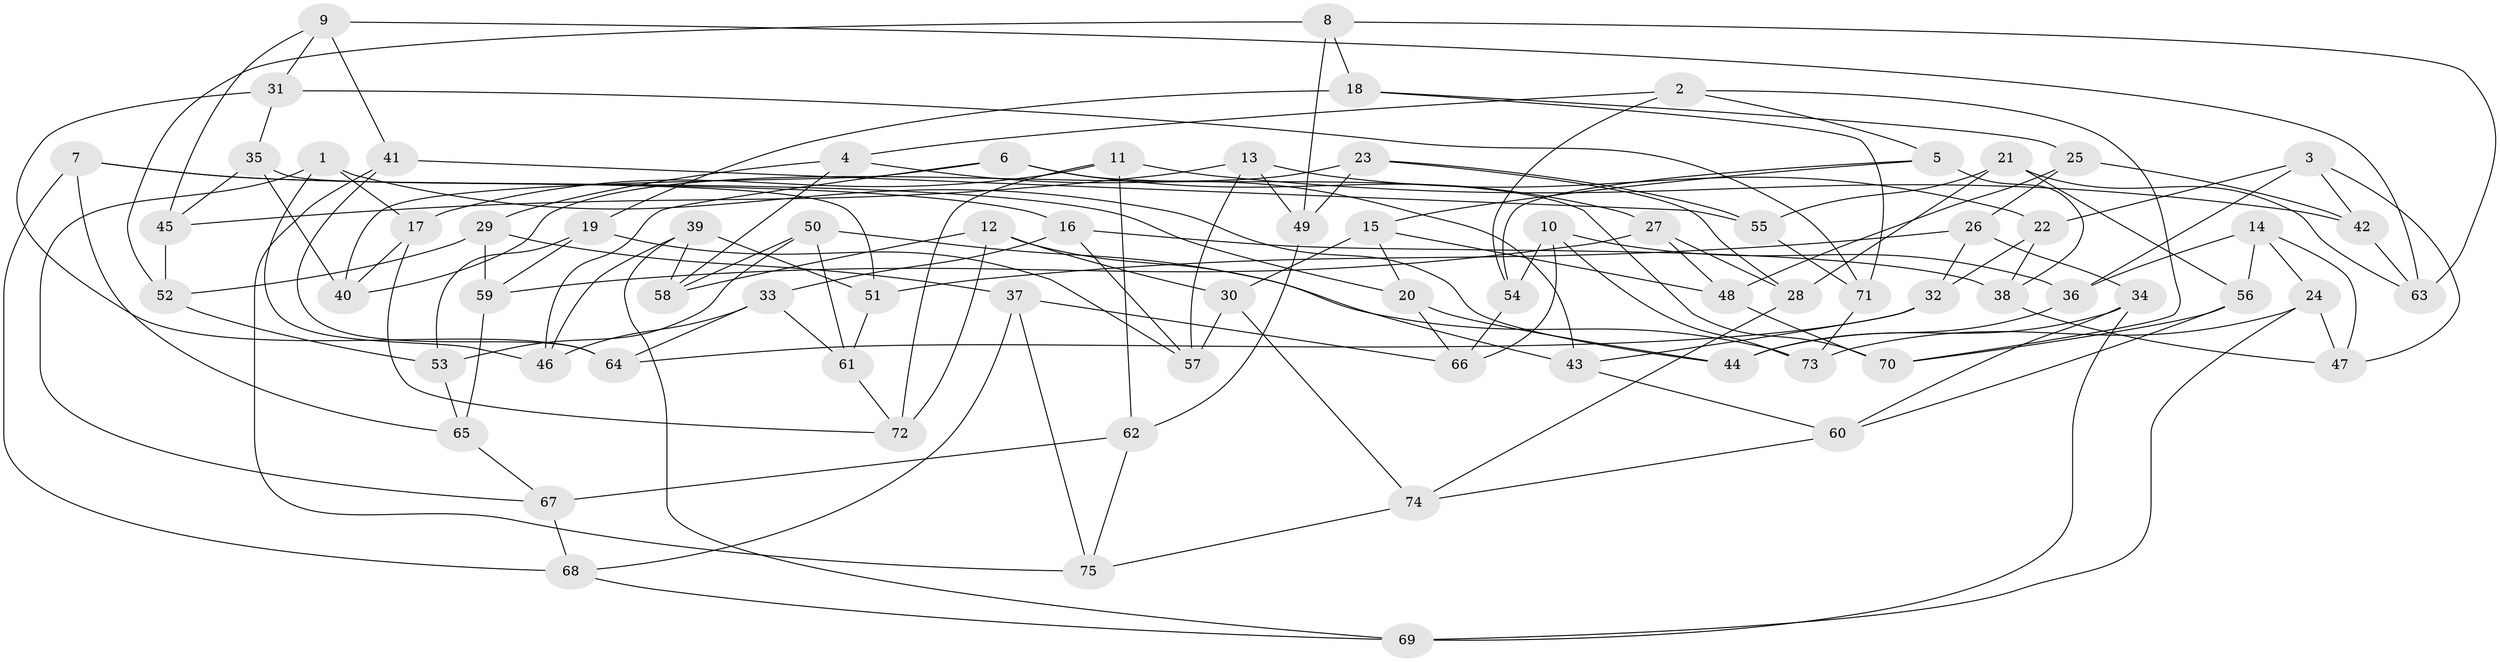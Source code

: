 // Generated by graph-tools (version 1.1) at 2025/16/03/09/25 04:16:19]
// undirected, 75 vertices, 150 edges
graph export_dot {
graph [start="1"]
  node [color=gray90,style=filled];
  1;
  2;
  3;
  4;
  5;
  6;
  7;
  8;
  9;
  10;
  11;
  12;
  13;
  14;
  15;
  16;
  17;
  18;
  19;
  20;
  21;
  22;
  23;
  24;
  25;
  26;
  27;
  28;
  29;
  30;
  31;
  32;
  33;
  34;
  35;
  36;
  37;
  38;
  39;
  40;
  41;
  42;
  43;
  44;
  45;
  46;
  47;
  48;
  49;
  50;
  51;
  52;
  53;
  54;
  55;
  56;
  57;
  58;
  59;
  60;
  61;
  62;
  63;
  64;
  65;
  66;
  67;
  68;
  69;
  70;
  71;
  72;
  73;
  74;
  75;
  1 -- 17;
  1 -- 67;
  1 -- 44;
  1 -- 46;
  2 -- 70;
  2 -- 4;
  2 -- 5;
  2 -- 54;
  3 -- 36;
  3 -- 22;
  3 -- 42;
  3 -- 47;
  4 -- 29;
  4 -- 58;
  4 -- 43;
  5 -- 15;
  5 -- 54;
  5 -- 38;
  6 -- 40;
  6 -- 46;
  6 -- 70;
  6 -- 27;
  7 -- 68;
  7 -- 16;
  7 -- 65;
  7 -- 20;
  8 -- 49;
  8 -- 52;
  8 -- 18;
  8 -- 63;
  9 -- 41;
  9 -- 63;
  9 -- 45;
  9 -- 31;
  10 -- 73;
  10 -- 66;
  10 -- 36;
  10 -- 54;
  11 -- 72;
  11 -- 17;
  11 -- 42;
  11 -- 62;
  12 -- 72;
  12 -- 43;
  12 -- 30;
  12 -- 58;
  13 -- 57;
  13 -- 49;
  13 -- 45;
  13 -- 22;
  14 -- 36;
  14 -- 24;
  14 -- 56;
  14 -- 47;
  15 -- 20;
  15 -- 48;
  15 -- 30;
  16 -- 33;
  16 -- 38;
  16 -- 57;
  17 -- 40;
  17 -- 72;
  18 -- 71;
  18 -- 25;
  18 -- 19;
  19 -- 59;
  19 -- 53;
  19 -- 57;
  20 -- 66;
  20 -- 44;
  21 -- 56;
  21 -- 63;
  21 -- 28;
  21 -- 55;
  22 -- 38;
  22 -- 32;
  23 -- 28;
  23 -- 55;
  23 -- 40;
  23 -- 49;
  24 -- 69;
  24 -- 73;
  24 -- 47;
  25 -- 48;
  25 -- 42;
  25 -- 26;
  26 -- 32;
  26 -- 51;
  26 -- 34;
  27 -- 28;
  27 -- 48;
  27 -- 59;
  28 -- 74;
  29 -- 37;
  29 -- 59;
  29 -- 52;
  30 -- 74;
  30 -- 57;
  31 -- 64;
  31 -- 71;
  31 -- 35;
  32 -- 43;
  32 -- 64;
  33 -- 61;
  33 -- 64;
  33 -- 46;
  34 -- 69;
  34 -- 60;
  34 -- 44;
  35 -- 45;
  35 -- 40;
  35 -- 51;
  36 -- 44;
  37 -- 66;
  37 -- 75;
  37 -- 68;
  38 -- 47;
  39 -- 69;
  39 -- 46;
  39 -- 58;
  39 -- 51;
  41 -- 64;
  41 -- 55;
  41 -- 75;
  42 -- 63;
  43 -- 60;
  45 -- 52;
  48 -- 70;
  49 -- 62;
  50 -- 53;
  50 -- 61;
  50 -- 73;
  50 -- 58;
  51 -- 61;
  52 -- 53;
  53 -- 65;
  54 -- 66;
  55 -- 71;
  56 -- 60;
  56 -- 70;
  59 -- 65;
  60 -- 74;
  61 -- 72;
  62 -- 75;
  62 -- 67;
  65 -- 67;
  67 -- 68;
  68 -- 69;
  71 -- 73;
  74 -- 75;
}
